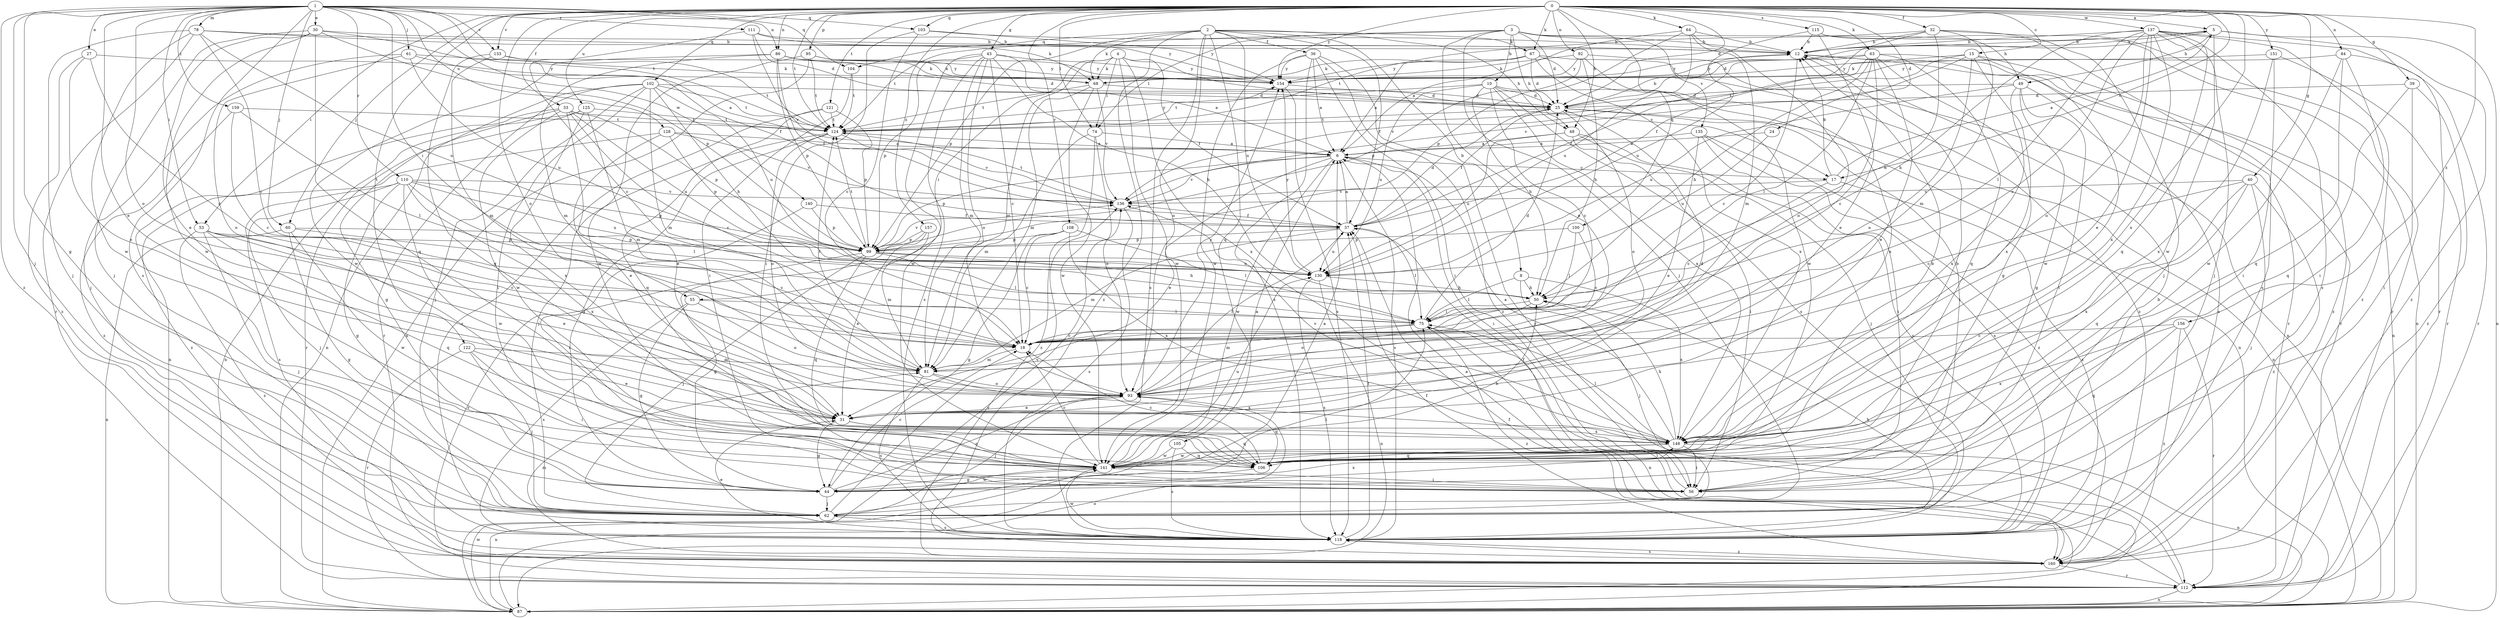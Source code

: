 strict digraph  {
0;
1;
2;
3;
4;
5;
6;
8;
10;
12;
15;
17;
18;
24;
25;
27;
30;
31;
32;
33;
36;
37;
39;
40;
43;
44;
48;
49;
50;
53;
55;
56;
60;
61;
62;
63;
64;
67;
68;
74;
75;
78;
81;
84;
86;
87;
92;
93;
95;
99;
100;
102;
103;
104;
105;
106;
108;
110;
111;
112;
115;
118;
121;
122;
124;
125;
128;
130;
133;
135;
136;
137;
140;
141;
148;
151;
154;
156;
157;
159;
160;
0 -> 5  [label=a];
0 -> 15  [label=c];
0 -> 17  [label=c];
0 -> 24  [label=d];
0 -> 25  [label=d];
0 -> 32  [label=f];
0 -> 33  [label=f];
0 -> 39  [label=g];
0 -> 40  [label=g];
0 -> 43  [label=g];
0 -> 48  [label=h];
0 -> 53  [label=i];
0 -> 60  [label=j];
0 -> 63  [label=k];
0 -> 64  [label=k];
0 -> 67  [label=k];
0 -> 74  [label=l];
0 -> 84  [label=n];
0 -> 86  [label=n];
0 -> 92  [label=o];
0 -> 93  [label=o];
0 -> 95  [label=p];
0 -> 100  [label=q];
0 -> 102  [label=q];
0 -> 103  [label=q];
0 -> 108  [label=r];
0 -> 115  [label=s];
0 -> 121  [label=t];
0 -> 122  [label=t];
0 -> 124  [label=t];
0 -> 125  [label=u];
0 -> 133  [label=v];
0 -> 137  [label=w];
0 -> 148  [label=x];
0 -> 151  [label=y];
0 -> 154  [label=y];
0 -> 156  [label=z];
0 -> 157  [label=z];
1 -> 27  [label=e];
1 -> 30  [label=e];
1 -> 31  [label=e];
1 -> 44  [label=g];
1 -> 53  [label=i];
1 -> 55  [label=i];
1 -> 60  [label=j];
1 -> 61  [label=j];
1 -> 62  [label=j];
1 -> 78  [label=m];
1 -> 86  [label=n];
1 -> 93  [label=o];
1 -> 103  [label=q];
1 -> 104  [label=q];
1 -> 110  [label=r];
1 -> 111  [label=r];
1 -> 118  [label=s];
1 -> 124  [label=t];
1 -> 128  [label=u];
1 -> 133  [label=v];
1 -> 140  [label=w];
1 -> 159  [label=z];
1 -> 160  [label=z];
2 -> 8  [label=b];
2 -> 36  [label=f];
2 -> 37  [label=f];
2 -> 48  [label=h];
2 -> 67  [label=k];
2 -> 68  [label=k];
2 -> 93  [label=o];
2 -> 99  [label=p];
2 -> 104  [label=q];
2 -> 105  [label=q];
2 -> 118  [label=s];
2 -> 130  [label=u];
2 -> 160  [label=z];
3 -> 10  [label=b];
3 -> 12  [label=b];
3 -> 25  [label=d];
3 -> 48  [label=h];
3 -> 49  [label=h];
3 -> 62  [label=j];
3 -> 74  [label=l];
3 -> 93  [label=o];
3 -> 124  [label=t];
3 -> 135  [label=v];
4 -> 17  [label=c];
4 -> 37  [label=f];
4 -> 55  [label=i];
4 -> 68  [label=k];
4 -> 74  [label=l];
4 -> 81  [label=m];
4 -> 141  [label=w];
4 -> 148  [label=x];
5 -> 12  [label=b];
5 -> 25  [label=d];
5 -> 49  [label=h];
5 -> 87  [label=n];
5 -> 141  [label=w];
5 -> 160  [label=z];
6 -> 17  [label=c];
6 -> 31  [label=e];
6 -> 56  [label=i];
6 -> 99  [label=p];
6 -> 118  [label=s];
6 -> 136  [label=v];
6 -> 141  [label=w];
8 -> 50  [label=h];
8 -> 62  [label=j];
8 -> 75  [label=l];
8 -> 148  [label=x];
10 -> 18  [label=c];
10 -> 25  [label=d];
10 -> 50  [label=h];
10 -> 87  [label=n];
10 -> 118  [label=s];
10 -> 124  [label=t];
10 -> 130  [label=u];
10 -> 148  [label=x];
12 -> 5  [label=a];
12 -> 18  [label=c];
12 -> 87  [label=n];
12 -> 112  [label=r];
12 -> 154  [label=y];
15 -> 93  [label=o];
15 -> 124  [label=t];
15 -> 136  [label=v];
15 -> 141  [label=w];
15 -> 148  [label=x];
15 -> 154  [label=y];
15 -> 160  [label=z];
17 -> 5  [label=a];
17 -> 12  [label=b];
17 -> 18  [label=c];
17 -> 118  [label=s];
17 -> 136  [label=v];
18 -> 81  [label=m];
24 -> 6  [label=a];
24 -> 130  [label=u];
25 -> 12  [label=b];
25 -> 37  [label=f];
25 -> 56  [label=i];
25 -> 87  [label=n];
25 -> 93  [label=o];
25 -> 124  [label=t];
27 -> 18  [label=c];
27 -> 31  [label=e];
27 -> 154  [label=y];
27 -> 160  [label=z];
30 -> 12  [label=b];
30 -> 31  [label=e];
30 -> 37  [label=f];
30 -> 62  [label=j];
30 -> 99  [label=p];
30 -> 106  [label=q];
30 -> 141  [label=w];
31 -> 25  [label=d];
31 -> 44  [label=g];
31 -> 106  [label=q];
31 -> 148  [label=x];
32 -> 12  [label=b];
32 -> 37  [label=f];
32 -> 50  [label=h];
32 -> 62  [label=j];
32 -> 81  [label=m];
32 -> 112  [label=r];
32 -> 124  [label=t];
33 -> 18  [label=c];
33 -> 44  [label=g];
33 -> 81  [label=m];
33 -> 87  [label=n];
33 -> 99  [label=p];
33 -> 124  [label=t];
33 -> 130  [label=u];
33 -> 141  [label=w];
36 -> 6  [label=a];
36 -> 56  [label=i];
36 -> 112  [label=r];
36 -> 118  [label=s];
36 -> 141  [label=w];
36 -> 154  [label=y];
36 -> 160  [label=z];
37 -> 6  [label=a];
37 -> 25  [label=d];
37 -> 75  [label=l];
37 -> 81  [label=m];
37 -> 99  [label=p];
37 -> 130  [label=u];
39 -> 25  [label=d];
39 -> 56  [label=i];
39 -> 106  [label=q];
39 -> 160  [label=z];
40 -> 18  [label=c];
40 -> 62  [label=j];
40 -> 106  [label=q];
40 -> 136  [label=v];
40 -> 148  [label=x];
40 -> 160  [label=z];
43 -> 6  [label=a];
43 -> 18  [label=c];
43 -> 50  [label=h];
43 -> 81  [label=m];
43 -> 93  [label=o];
43 -> 99  [label=p];
43 -> 118  [label=s];
43 -> 141  [label=w];
43 -> 154  [label=y];
44 -> 6  [label=a];
44 -> 18  [label=c];
44 -> 62  [label=j];
44 -> 93  [label=o];
44 -> 141  [label=w];
44 -> 148  [label=x];
48 -> 6  [label=a];
48 -> 56  [label=i];
48 -> 62  [label=j];
48 -> 118  [label=s];
48 -> 130  [label=u];
49 -> 25  [label=d];
49 -> 44  [label=g];
49 -> 56  [label=i];
49 -> 118  [label=s];
49 -> 130  [label=u];
49 -> 148  [label=x];
50 -> 75  [label=l];
50 -> 93  [label=o];
53 -> 18  [label=c];
53 -> 31  [label=e];
53 -> 62  [label=j];
53 -> 99  [label=p];
53 -> 106  [label=q];
53 -> 160  [label=z];
55 -> 44  [label=g];
55 -> 75  [label=l];
55 -> 93  [label=o];
55 -> 118  [label=s];
56 -> 37  [label=f];
60 -> 18  [label=c];
60 -> 44  [label=g];
60 -> 87  [label=n];
60 -> 99  [label=p];
60 -> 141  [label=w];
61 -> 6  [label=a];
61 -> 62  [label=j];
61 -> 68  [label=k];
61 -> 93  [label=o];
61 -> 130  [label=u];
62 -> 75  [label=l];
62 -> 118  [label=s];
62 -> 136  [label=v];
63 -> 18  [label=c];
63 -> 31  [label=e];
63 -> 37  [label=f];
63 -> 44  [label=g];
63 -> 50  [label=h];
63 -> 75  [label=l];
63 -> 106  [label=q];
63 -> 112  [label=r];
63 -> 136  [label=v];
63 -> 154  [label=y];
64 -> 6  [label=a];
64 -> 12  [label=b];
64 -> 81  [label=m];
64 -> 93  [label=o];
64 -> 99  [label=p];
64 -> 130  [label=u];
67 -> 6  [label=a];
67 -> 25  [label=d];
67 -> 68  [label=k];
67 -> 141  [label=w];
67 -> 148  [label=x];
67 -> 154  [label=y];
67 -> 160  [label=z];
68 -> 25  [label=d];
68 -> 81  [label=m];
68 -> 124  [label=t];
68 -> 136  [label=v];
68 -> 141  [label=w];
74 -> 6  [label=a];
74 -> 81  [label=m];
74 -> 93  [label=o];
74 -> 160  [label=z];
75 -> 18  [label=c];
75 -> 25  [label=d];
75 -> 81  [label=m];
75 -> 87  [label=n];
75 -> 160  [label=z];
78 -> 12  [label=b];
78 -> 18  [label=c];
78 -> 62  [label=j];
78 -> 68  [label=k];
78 -> 112  [label=r];
78 -> 130  [label=u];
78 -> 141  [label=w];
81 -> 93  [label=o];
81 -> 118  [label=s];
81 -> 124  [label=t];
81 -> 148  [label=x];
84 -> 56  [label=i];
84 -> 106  [label=q];
84 -> 112  [label=r];
84 -> 141  [label=w];
84 -> 154  [label=y];
86 -> 25  [label=d];
86 -> 37  [label=f];
86 -> 68  [label=k];
86 -> 81  [label=m];
86 -> 99  [label=p];
86 -> 141  [label=w];
86 -> 154  [label=y];
87 -> 37  [label=f];
87 -> 93  [label=o];
87 -> 136  [label=v];
87 -> 141  [label=w];
92 -> 50  [label=h];
92 -> 68  [label=k];
92 -> 87  [label=n];
92 -> 99  [label=p];
92 -> 148  [label=x];
92 -> 154  [label=y];
93 -> 31  [label=e];
93 -> 37  [label=f];
93 -> 62  [label=j];
93 -> 106  [label=q];
93 -> 154  [label=y];
95 -> 68  [label=k];
95 -> 87  [label=n];
95 -> 124  [label=t];
95 -> 141  [label=w];
95 -> 154  [label=y];
99 -> 44  [label=g];
99 -> 50  [label=h];
99 -> 62  [label=j];
99 -> 75  [label=l];
99 -> 106  [label=q];
99 -> 124  [label=t];
99 -> 130  [label=u];
99 -> 136  [label=v];
100 -> 18  [label=c];
100 -> 75  [label=l];
100 -> 99  [label=p];
102 -> 25  [label=d];
102 -> 50  [label=h];
102 -> 56  [label=i];
102 -> 62  [label=j];
102 -> 81  [label=m];
102 -> 87  [label=n];
102 -> 112  [label=r];
102 -> 124  [label=t];
102 -> 130  [label=u];
103 -> 12  [label=b];
103 -> 18  [label=c];
103 -> 56  [label=i];
103 -> 154  [label=y];
104 -> 56  [label=i];
104 -> 124  [label=t];
105 -> 106  [label=q];
105 -> 118  [label=s];
105 -> 141  [label=w];
106 -> 12  [label=b];
106 -> 18  [label=c];
106 -> 87  [label=n];
108 -> 18  [label=c];
108 -> 44  [label=g];
108 -> 75  [label=l];
108 -> 99  [label=p];
108 -> 148  [label=x];
110 -> 44  [label=g];
110 -> 62  [label=j];
110 -> 75  [label=l];
110 -> 99  [label=p];
110 -> 118  [label=s];
110 -> 130  [label=u];
110 -> 136  [label=v];
110 -> 141  [label=w];
110 -> 148  [label=x];
111 -> 12  [label=b];
111 -> 18  [label=c];
111 -> 25  [label=d];
111 -> 136  [label=v];
111 -> 154  [label=y];
112 -> 6  [label=a];
112 -> 75  [label=l];
112 -> 87  [label=n];
115 -> 12  [label=b];
115 -> 31  [label=e];
115 -> 87  [label=n];
115 -> 118  [label=s];
115 -> 130  [label=u];
118 -> 12  [label=b];
118 -> 31  [label=e];
118 -> 37  [label=f];
118 -> 50  [label=h];
118 -> 141  [label=w];
118 -> 160  [label=z];
121 -> 99  [label=p];
121 -> 106  [label=q];
121 -> 118  [label=s];
121 -> 124  [label=t];
122 -> 31  [label=e];
122 -> 56  [label=i];
122 -> 62  [label=j];
122 -> 81  [label=m];
122 -> 112  [label=r];
124 -> 6  [label=a];
124 -> 44  [label=g];
124 -> 62  [label=j];
124 -> 93  [label=o];
124 -> 136  [label=v];
124 -> 154  [label=y];
125 -> 31  [label=e];
125 -> 87  [label=n];
125 -> 112  [label=r];
125 -> 124  [label=t];
125 -> 148  [label=x];
128 -> 6  [label=a];
128 -> 31  [label=e];
128 -> 99  [label=p];
128 -> 136  [label=v];
128 -> 160  [label=z];
130 -> 50  [label=h];
130 -> 87  [label=n];
130 -> 118  [label=s];
130 -> 154  [label=y];
133 -> 81  [label=m];
133 -> 106  [label=q];
133 -> 124  [label=t];
133 -> 154  [label=y];
135 -> 6  [label=a];
135 -> 31  [label=e];
135 -> 56  [label=i];
135 -> 118  [label=s];
135 -> 160  [label=z];
136 -> 37  [label=f];
136 -> 118  [label=s];
136 -> 124  [label=t];
137 -> 12  [label=b];
137 -> 18  [label=c];
137 -> 31  [label=e];
137 -> 50  [label=h];
137 -> 62  [label=j];
137 -> 75  [label=l];
137 -> 93  [label=o];
137 -> 106  [label=q];
137 -> 112  [label=r];
137 -> 118  [label=s];
137 -> 148  [label=x];
137 -> 160  [label=z];
140 -> 37  [label=f];
140 -> 56  [label=i];
140 -> 99  [label=p];
141 -> 6  [label=a];
141 -> 12  [label=b];
141 -> 18  [label=c];
141 -> 44  [label=g];
141 -> 50  [label=h];
141 -> 56  [label=i];
141 -> 130  [label=u];
148 -> 6  [label=a];
148 -> 50  [label=h];
148 -> 56  [label=i];
148 -> 75  [label=l];
148 -> 87  [label=n];
148 -> 106  [label=q];
148 -> 136  [label=v];
148 -> 141  [label=w];
151 -> 56  [label=i];
151 -> 68  [label=k];
151 -> 112  [label=r];
151 -> 148  [label=x];
154 -> 25  [label=d];
154 -> 118  [label=s];
156 -> 18  [label=c];
156 -> 106  [label=q];
156 -> 112  [label=r];
156 -> 148  [label=x];
156 -> 160  [label=z];
157 -> 31  [label=e];
157 -> 81  [label=m];
157 -> 99  [label=p];
157 -> 112  [label=r];
159 -> 18  [label=c];
159 -> 75  [label=l];
159 -> 124  [label=t];
159 -> 160  [label=z];
160 -> 37  [label=f];
160 -> 81  [label=m];
160 -> 112  [label=r];
160 -> 118  [label=s];
}
